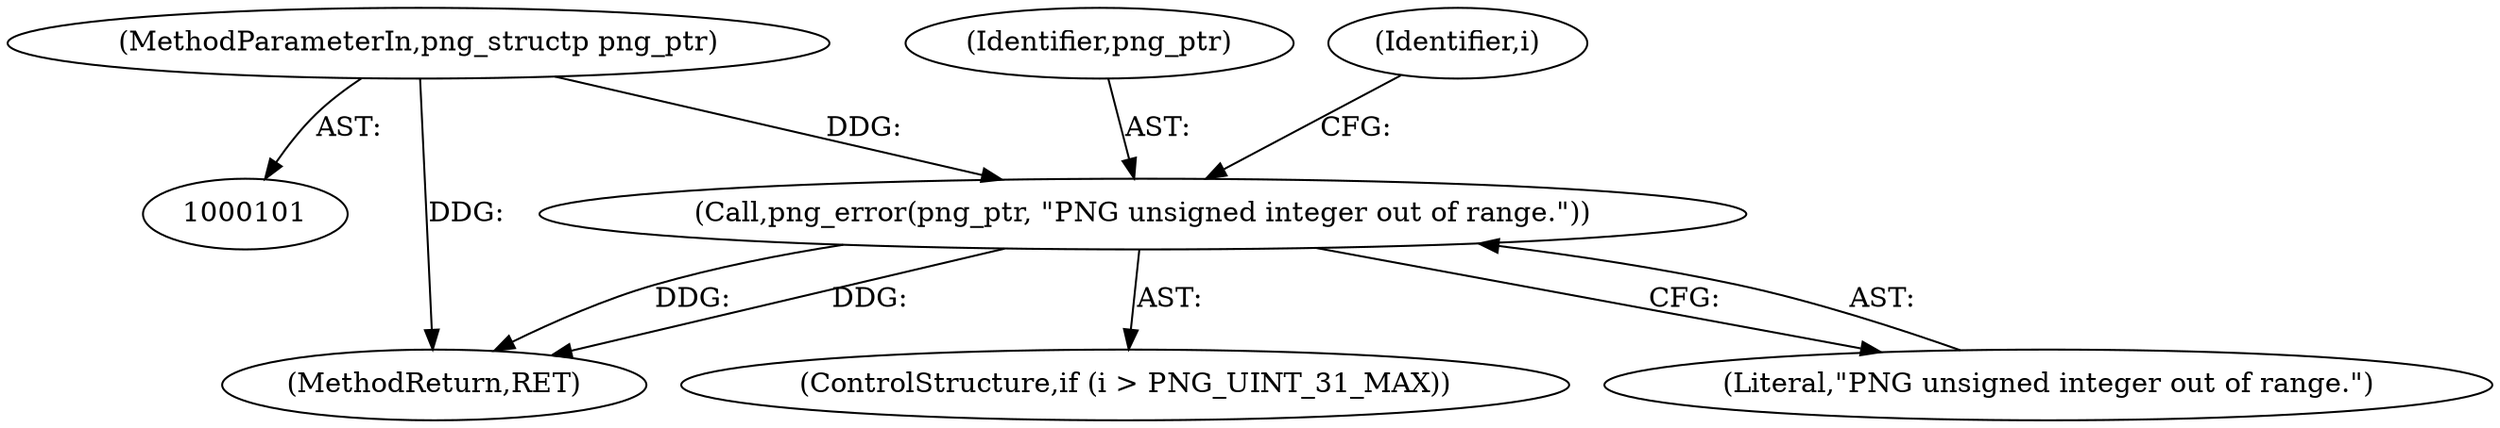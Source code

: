 digraph "1_Chrome_7f3d85b096f66870a15b37c2f40b219b2e292693_13@del" {
"1000114" [label="(Call,png_error(png_ptr, \"PNG unsigned integer out of range.\"))"];
"1000102" [label="(MethodParameterIn,png_structp png_ptr)"];
"1000115" [label="(Identifier,png_ptr)"];
"1000102" [label="(MethodParameterIn,png_structp png_ptr)"];
"1000118" [label="(Identifier,i)"];
"1000114" [label="(Call,png_error(png_ptr, \"PNG unsigned integer out of range.\"))"];
"1000119" [label="(MethodReturn,RET)"];
"1000110" [label="(ControlStructure,if (i > PNG_UINT_31_MAX))"];
"1000116" [label="(Literal,\"PNG unsigned integer out of range.\")"];
"1000114" -> "1000110"  [label="AST: "];
"1000114" -> "1000116"  [label="CFG: "];
"1000115" -> "1000114"  [label="AST: "];
"1000116" -> "1000114"  [label="AST: "];
"1000118" -> "1000114"  [label="CFG: "];
"1000114" -> "1000119"  [label="DDG: "];
"1000114" -> "1000119"  [label="DDG: "];
"1000102" -> "1000114"  [label="DDG: "];
"1000102" -> "1000101"  [label="AST: "];
"1000102" -> "1000119"  [label="DDG: "];
}
